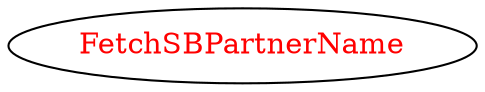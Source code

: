 digraph dependencyGraph {
 concentrate=true;
 ranksep="2.0";
 rankdir="LR"; 
 splines="ortho";
"FetchSBPartnerName" [fontcolor="red"];
}